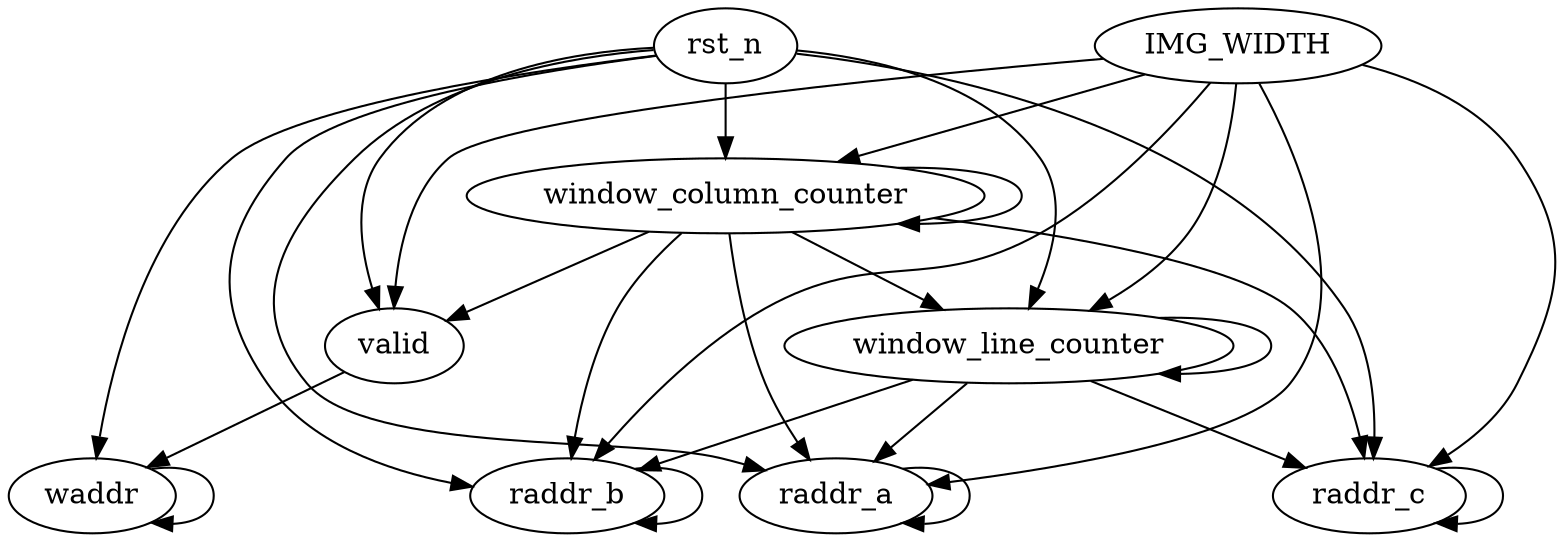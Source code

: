 digraph "" {
	rst_n -> waddr	 [weight=2.0];
	rst_n -> raddr_b	 [weight=6.0];
	rst_n -> valid	 [weight=1.0];
	rst_n -> raddr_a	 [weight=6.0];
	rst_n -> raddr_c	 [weight=6.0];
	rst_n -> window_line_counter	 [weight=4.0];
	rst_n -> window_column_counter	 [weight=6.0];
	waddr -> waddr	 [weight=1.0];
	IMG_WIDTH -> raddr_b	 [weight=5.0];
	IMG_WIDTH -> valid	 [weight=1.0];
	IMG_WIDTH -> raddr_a	 [weight=5.0];
	IMG_WIDTH -> raddr_c	 [weight=5.0];
	IMG_WIDTH -> window_line_counter	 [weight=3.0];
	IMG_WIDTH -> window_column_counter	 [weight=5.0];
	raddr_b -> raddr_b	 [weight=4.0];
	valid -> waddr	 [weight=1.0];
	raddr_a -> raddr_a	 [weight=4.0];
	raddr_c -> raddr_c	 [weight=4.0];
	window_line_counter -> raddr_b	 [weight=4.0];
	window_line_counter -> raddr_a	 [weight=4.0];
	window_line_counter -> raddr_c	 [weight=4.0];
	window_line_counter -> window_line_counter	 [weight=5.0];
	window_column_counter -> raddr_b	 [weight=7.0];
	window_column_counter -> valid	 [weight=1.0];
	window_column_counter -> raddr_a	 [weight=7.0];
	window_column_counter -> raddr_c	 [weight=7.0];
	window_column_counter -> window_line_counter	 [weight=3.0];
	window_column_counter -> window_column_counter	 [weight=6.0];
}
